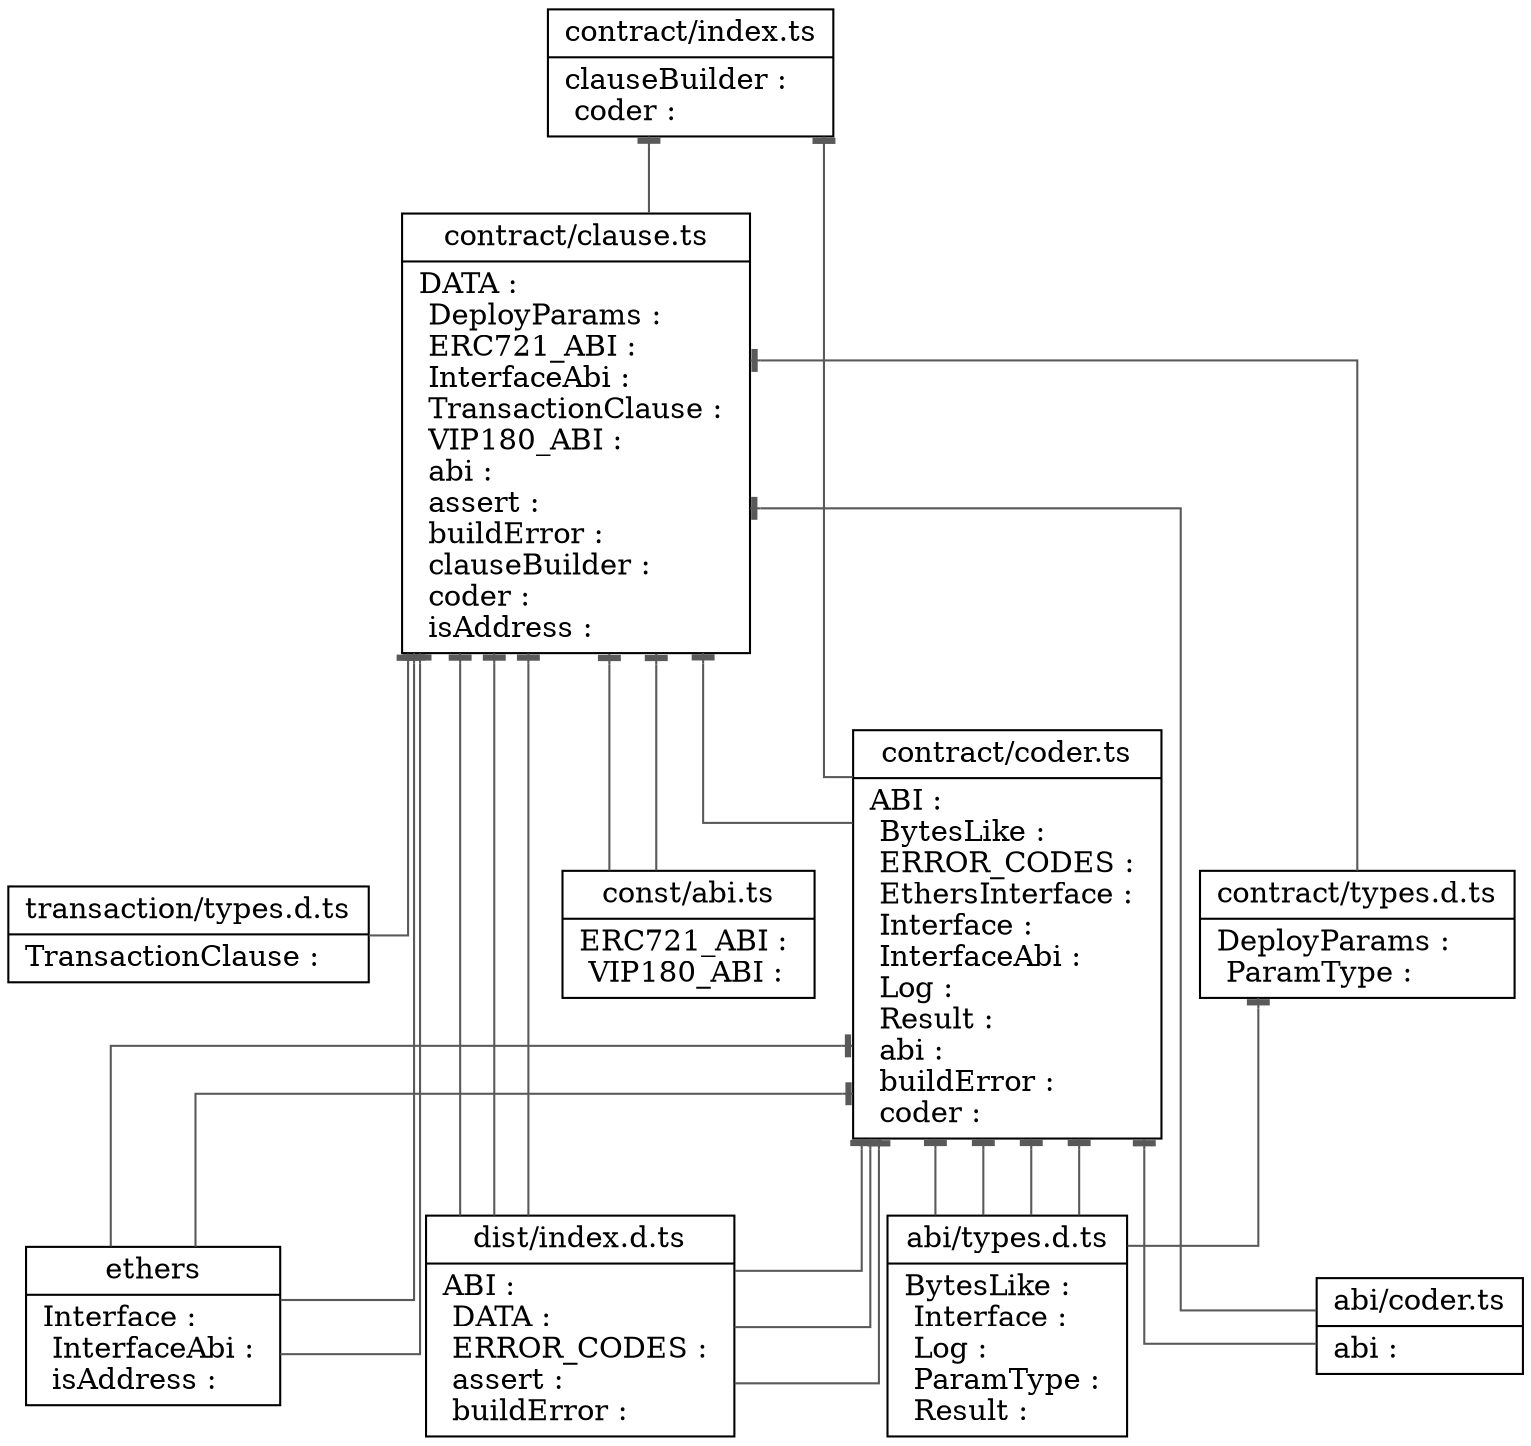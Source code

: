 digraph "contract" {

splines  = ortho;
fontname = "Inconsolata";

node [colorscheme = ylgnbu4];
edge [colorscheme = dark28, dir = both];

"abi/coder.ts"           [shape = record, label = "{ abi/coder.ts |  abi : \l }"];
"abi/types.d.ts"         [shape = record, label = "{ abi/types.d.ts |  BytesLike : \l  Interface : \l  Log : \l  ParamType : \l  Result : \l }"];
"const/abi.ts"           [shape = record, label = "{ const/abi.ts |  ERC721_ABI : \l  VIP180_ABI : \l }"];
"contract/clause.ts"     [shape = record, label = "{ contract/clause.ts |  DATA : \l  DeployParams : \l  ERC721_ABI : \l  InterfaceAbi : \l  TransactionClause : \l  VIP180_ABI : \l  abi : \l  assert : \l  buildError : \l  clauseBuilder : \l  coder : \l  isAddress : \l }"];
"contract/coder.ts"      [shape = record, label = "{ contract/coder.ts |  ABI : \l  BytesLike : \l  ERROR_CODES : \l  EthersInterface : \l  Interface : \l  InterfaceAbi : \l  Log : \l  Result : \l  abi : \l  buildError : \l  coder : \l }"];
"contract/index.ts"      [shape = record, label = "{ contract/index.ts |  clauseBuilder : \l  coder : \l }"];
"contract/types.d.ts"    [shape = record, label = "{ contract/types.d.ts |  DeployParams : \l  ParamType : \l }"];
"dist/index.d.ts"        [shape = record, label = "{ dist/index.d.ts |  ABI : \l  DATA : \l  ERROR_CODES : \l  assert : \l  buildError : \l }"];
ethers                   [shape = record, label = "{ ethers |  Interface : \l  InterfaceAbi : \l  isAddress : \l }"];
"transaction/types.d.ts" [shape = record, label = "{ transaction/types.d.ts |  TransactionClause : \l }"];

"contract/clause.ts"     -> "abi/coder.ts"           [color = "#595959", style = solid , arrowtail = tee     , arrowhead = none    , taillabel = "", label = "", headlabel = ""];
"contract/clause.ts"     -> "const/abi.ts"           [color = "#595959", style = solid , arrowtail = tee     , arrowhead = none    , taillabel = "", label = "", headlabel = ""];
"contract/clause.ts"     -> "const/abi.ts"           [color = "#595959", style = solid , arrowtail = tee     , arrowhead = none    , taillabel = "", label = "", headlabel = ""];
"contract/clause.ts"     -> "contract/coder.ts"      [color = "#595959", style = solid , arrowtail = tee     , arrowhead = none    , taillabel = "", label = "", headlabel = ""];
"contract/clause.ts"     -> "contract/types.d.ts"    [color = "#595959", style = solid , arrowtail = tee     , arrowhead = none    , taillabel = "", label = "", headlabel = ""];
"contract/clause.ts"     -> "dist/index.d.ts"        [color = "#595959", style = solid , arrowtail = tee     , arrowhead = none    , taillabel = "", label = "", headlabel = ""];
"contract/clause.ts"     -> "dist/index.d.ts"        [color = "#595959", style = solid , arrowtail = tee     , arrowhead = none    , taillabel = "", label = "", headlabel = ""];
"contract/clause.ts"     -> "dist/index.d.ts"        [color = "#595959", style = solid , arrowtail = tee     , arrowhead = none    , taillabel = "", label = "", headlabel = ""];
"contract/clause.ts"     -> ethers                   [color = "#595959", style = solid , arrowtail = tee     , arrowhead = none    , taillabel = "", label = "", headlabel = ""];
"contract/clause.ts"     -> ethers                   [color = "#595959", style = solid , arrowtail = tee     , arrowhead = none    , taillabel = "", label = "", headlabel = ""];
"contract/clause.ts"     -> "transaction/types.d.ts" [color = "#595959", style = solid , arrowtail = tee     , arrowhead = none    , taillabel = "", label = "", headlabel = ""];
"contract/coder.ts"      -> "abi/coder.ts"           [color = "#595959", style = solid , arrowtail = tee     , arrowhead = none    , taillabel = "", label = "", headlabel = ""];
"contract/coder.ts"      -> "abi/types.d.ts"         [color = "#595959", style = solid , arrowtail = tee     , arrowhead = none    , taillabel = "", label = "", headlabel = ""];
"contract/coder.ts"      -> "abi/types.d.ts"         [color = "#595959", style = solid , arrowtail = tee     , arrowhead = none    , taillabel = "", label = "", headlabel = ""];
"contract/coder.ts"      -> "abi/types.d.ts"         [color = "#595959", style = solid , arrowtail = tee     , arrowhead = none    , taillabel = "", label = "", headlabel = ""];
"contract/coder.ts"      -> "abi/types.d.ts"         [color = "#595959", style = solid , arrowtail = tee     , arrowhead = none    , taillabel = "", label = "", headlabel = ""];
"contract/coder.ts"      -> "dist/index.d.ts"        [color = "#595959", style = solid , arrowtail = tee     , arrowhead = none    , taillabel = "", label = "", headlabel = ""];
"contract/coder.ts"      -> "dist/index.d.ts"        [color = "#595959", style = solid , arrowtail = tee     , arrowhead = none    , taillabel = "", label = "", headlabel = ""];
"contract/coder.ts"      -> "dist/index.d.ts"        [color = "#595959", style = solid , arrowtail = tee     , arrowhead = none    , taillabel = "", label = "", headlabel = ""];
"contract/coder.ts"      -> ethers                   [color = "#595959", style = solid , arrowtail = tee     , arrowhead = none    , taillabel = "", label = "", headlabel = ""];
"contract/coder.ts"      -> ethers                   [color = "#595959", style = solid , arrowtail = tee     , arrowhead = none    , taillabel = "", label = "", headlabel = ""];
"contract/index.ts"      -> "contract/clause.ts"     [color = "#595959", style = solid , arrowtail = tee     , arrowhead = none    , taillabel = "", label = "", headlabel = ""];
"contract/index.ts"      -> "contract/coder.ts"      [color = "#595959", style = solid , arrowtail = tee     , arrowhead = none    , taillabel = "", label = "", headlabel = ""];
"contract/types.d.ts"    -> "abi/types.d.ts"         [color = "#595959", style = solid , arrowtail = tee     , arrowhead = none    , taillabel = "", label = "", headlabel = ""];

}
